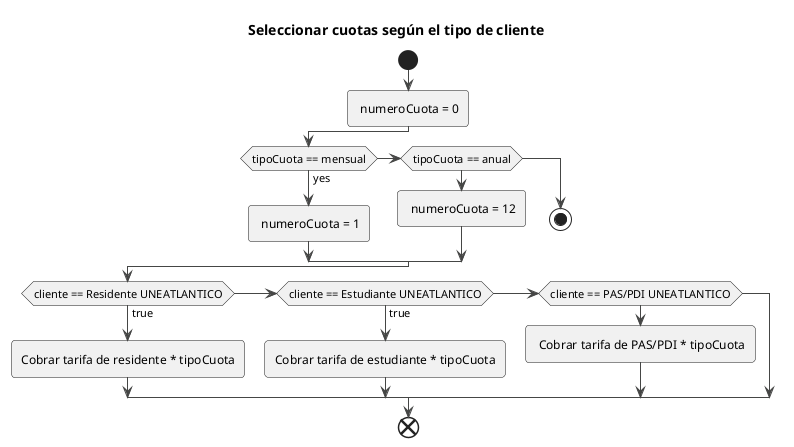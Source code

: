 @startuml
!theme vibrant
title Seleccionar cuotas según el tipo de cliente
start
: numeroCuota = 0;
if(tipoCuota == mensual) then (yes)
 : numeroCuota = 1;
else if (tipoCuota == anual)
 : numeroCuota = 12;
else
 stop
endif
if(cliente == Residente UNEATLANTICO) then (true)
 :Cobrar tarifa de residente * tipoCuota;
else if (cliente == Estudiante UNEATLANTICO) then (true)
 :Cobrar tarifa de estudiante * tipoCuota;
else if (cliente == PAS/PDI UNEATLANTICO)
 : Cobrar tarifa de PAS/PDI * tipoCuota;
endif
end
@enduml